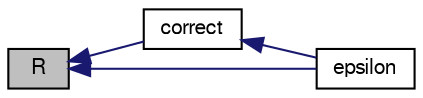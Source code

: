 digraph "R"
{
  bgcolor="transparent";
  edge [fontname="FreeSans",fontsize="10",labelfontname="FreeSans",labelfontsize="10"];
  node [fontname="FreeSans",fontsize="10",shape=record];
  rankdir="LR";
  Node745 [label="R",height=0.2,width=0.4,color="black", fillcolor="grey75", style="filled", fontcolor="black"];
  Node745 -> Node746 [dir="back",color="midnightblue",fontsize="10",style="solid",fontname="FreeSans"];
  Node746 [label="correct",height=0.2,width=0.4,color="black",URL="$a30766.html#a3ae44b28050c3aa494c1d8e18cf618c1",tooltip="Solve the turbulence equations and correct the turbulence viscosity. "];
  Node746 -> Node747 [dir="back",color="midnightblue",fontsize="10",style="solid",fontname="FreeSans"];
  Node747 [label="epsilon",height=0.2,width=0.4,color="black",URL="$a30766.html#ad79e047917669fbb490d351478651e20",tooltip="Return the turbulence kinetic energy dissipation rate. "];
  Node745 -> Node747 [dir="back",color="midnightblue",fontsize="10",style="solid",fontname="FreeSans"];
}
